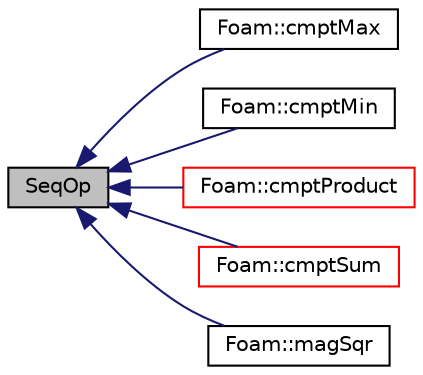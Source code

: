 digraph "SeqOp"
{
  bgcolor="transparent";
  edge [fontname="Helvetica",fontsize="10",labelfontname="Helvetica",labelfontsize="10"];
  node [fontname="Helvetica",fontsize="10",shape=record];
  rankdir="LR";
  Node1 [label="SeqOp",height=0.2,width=0.4,color="black", fillcolor="grey75", style="filled", fontcolor="black"];
  Node1 -> Node2 [dir="back",color="midnightblue",fontsize="10",style="solid",fontname="Helvetica"];
  Node2 [label="Foam::cmptMax",height=0.2,width=0.4,color="black",URL="$a10725.html#a803418912e45ff3d958aebdf96475fa8"];
  Node1 -> Node3 [dir="back",color="midnightblue",fontsize="10",style="solid",fontname="Helvetica"];
  Node3 [label="Foam::cmptMin",height=0.2,width=0.4,color="black",URL="$a10725.html#a874f7a58758cd8c979855afb4baf8d2b"];
  Node1 -> Node4 [dir="back",color="midnightblue",fontsize="10",style="solid",fontname="Helvetica"];
  Node4 [label="Foam::cmptProduct",height=0.2,width=0.4,color="red",URL="$a10725.html#a43efbf7dd7cb35751a70f798be574555"];
  Node1 -> Node5 [dir="back",color="midnightblue",fontsize="10",style="solid",fontname="Helvetica"];
  Node5 [label="Foam::cmptSum",height=0.2,width=0.4,color="red",URL="$a10725.html#a856e2ab6c2bb530a1e314c9d4188f8f0"];
  Node1 -> Node6 [dir="back",color="midnightblue",fontsize="10",style="solid",fontname="Helvetica"];
  Node6 [label="Foam::magSqr",height=0.2,width=0.4,color="black",URL="$a10725.html#a6558904385cd7417299ef85b5da01de6"];
}
